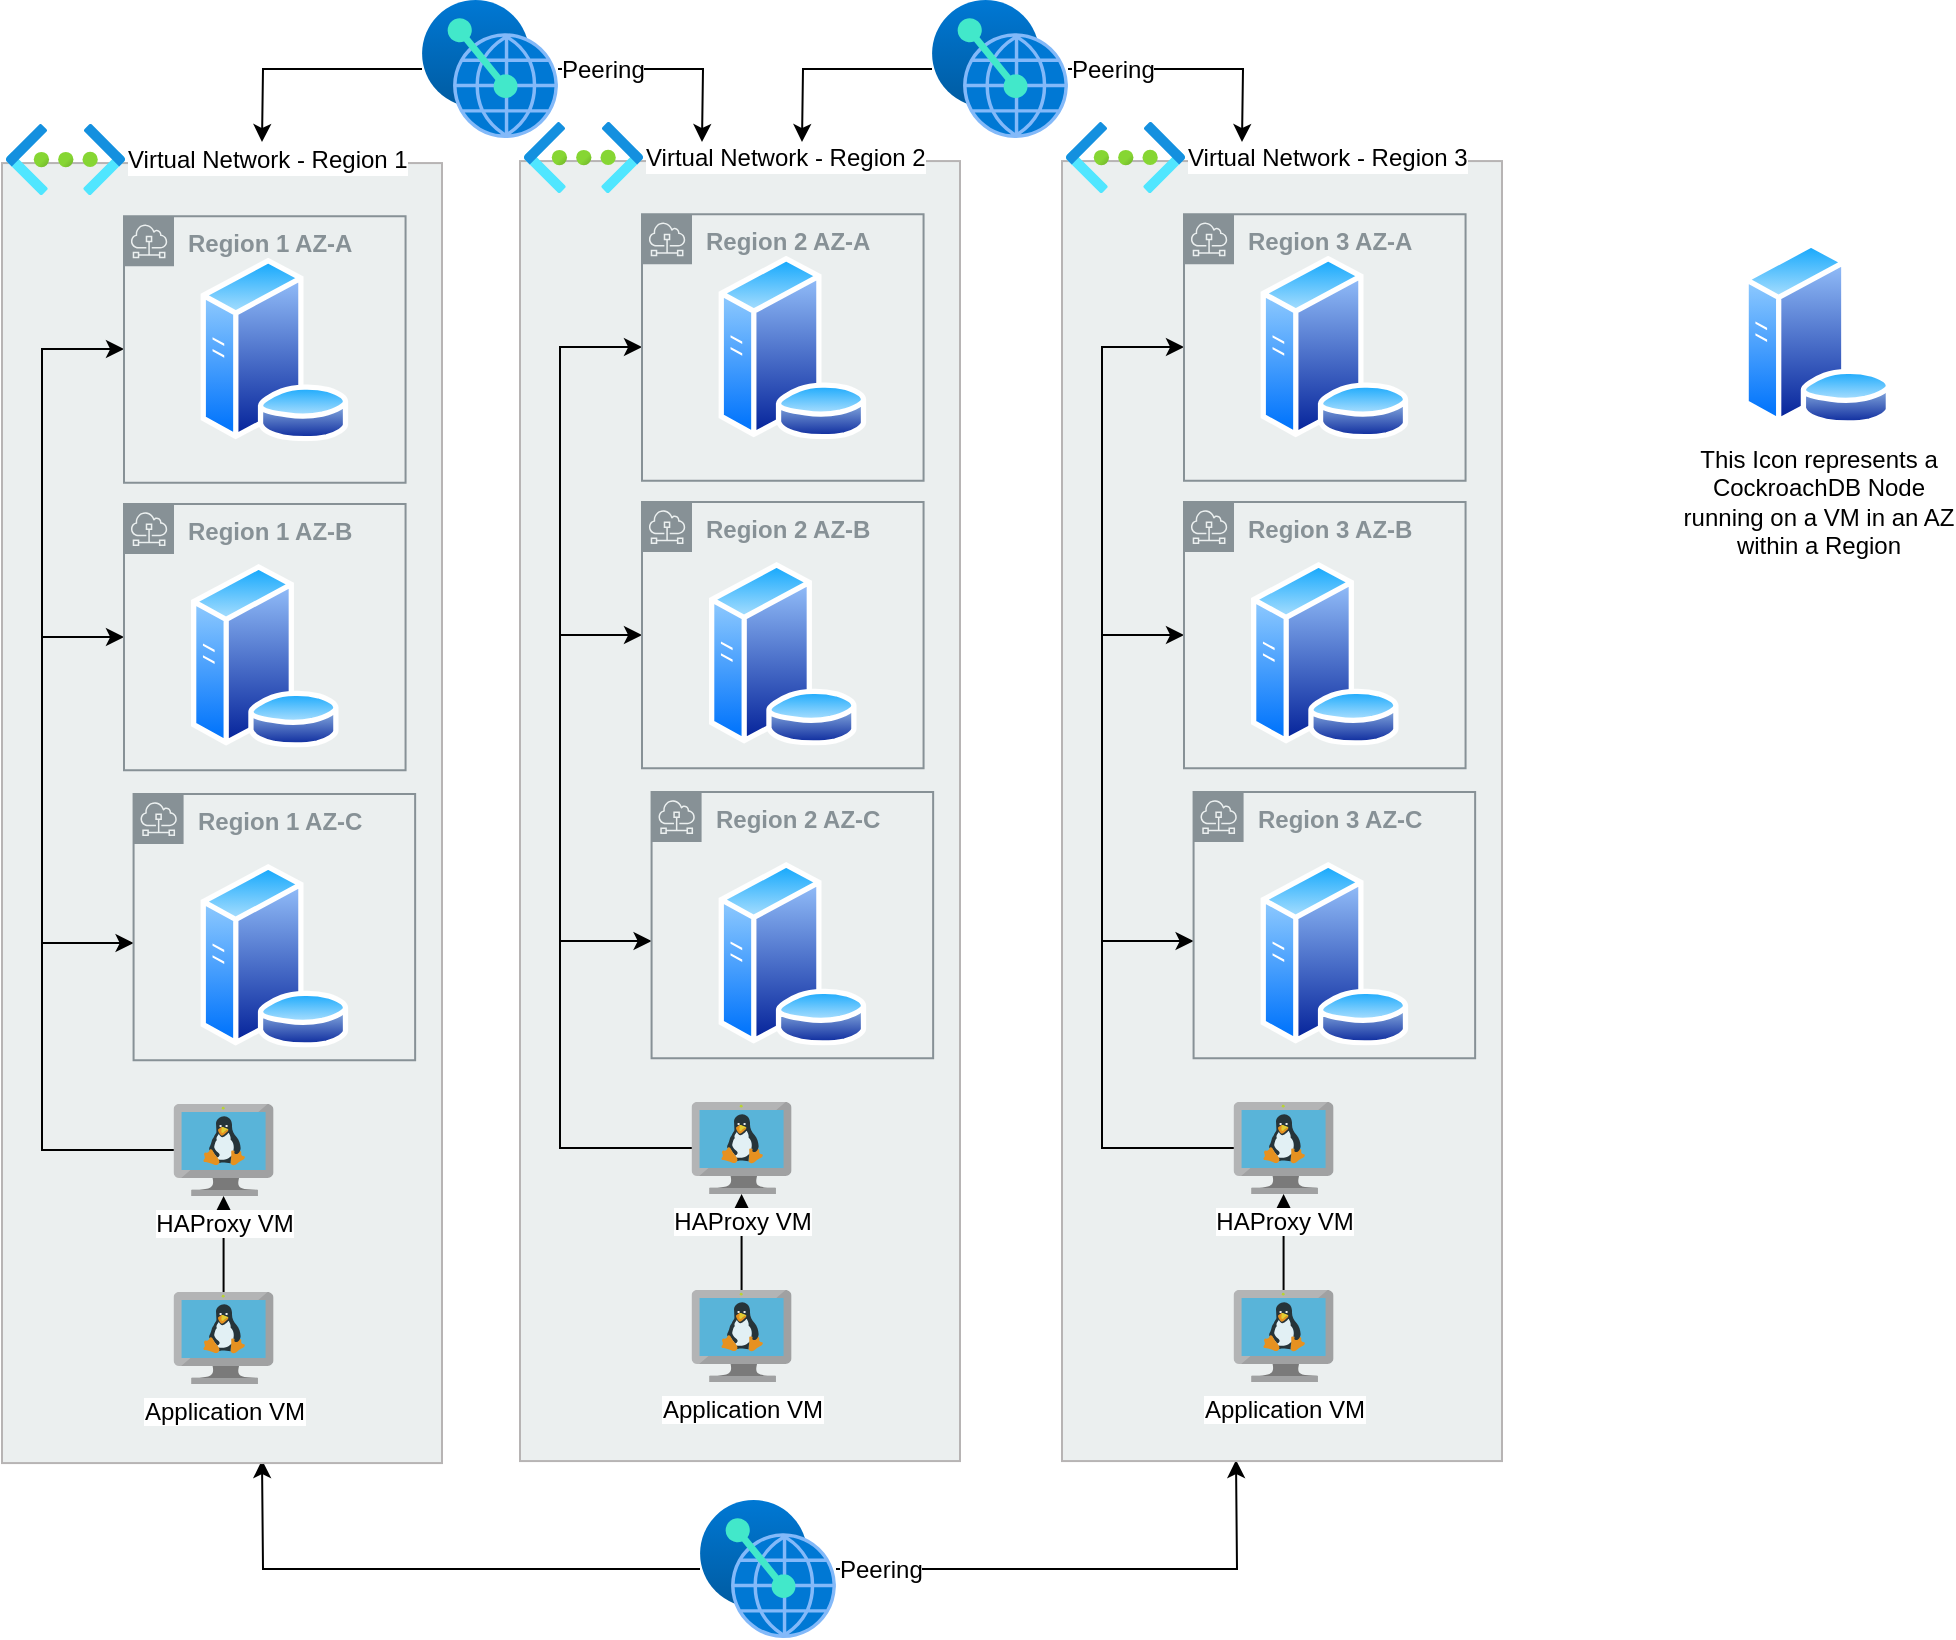 <mxfile version="24.7.17">
  <diagram name="Page-1" id="pdA5Ljhr9JA-EQusjdsi">
    <mxGraphModel dx="1400" dy="741" grid="1" gridSize="10" guides="1" tooltips="1" connect="1" arrows="1" fold="1" page="1" pageScale="1" pageWidth="1100" pageHeight="850" math="0" shadow="0">
      <root>
        <mxCell id="0" />
        <mxCell id="1" parent="0" />
        <mxCell id="9i-m1WFjIOlGrp2yeK7Q-203" style="edgeStyle=orthogonalEdgeStyle;rounded=0;orthogonalLoop=1;jettySize=auto;html=1;" parent="1" source="9i-m1WFjIOlGrp2yeK7Q-62" edge="1">
          <mxGeometry relative="1" as="geometry">
            <mxPoint x="200" y="90" as="targetPoint" />
          </mxGeometry>
        </mxCell>
        <mxCell id="9i-m1WFjIOlGrp2yeK7Q-204" style="edgeStyle=orthogonalEdgeStyle;rounded=0;orthogonalLoop=1;jettySize=auto;html=1;" parent="1" source="9i-m1WFjIOlGrp2yeK7Q-62" edge="1">
          <mxGeometry relative="1" as="geometry">
            <mxPoint x="420" y="90" as="targetPoint" />
          </mxGeometry>
        </mxCell>
        <mxCell id="9i-m1WFjIOlGrp2yeK7Q-62" value="Peering" style="image;aspect=fixed;html=1;points=[];align=left;fontSize=12;image=img/lib/azure2/other/Peering_Service.svg;labelPosition=right;verticalLabelPosition=middle;verticalAlign=middle;" parent="1" vertex="1">
          <mxGeometry x="280" y="19" width="68" height="69" as="geometry" />
        </mxCell>
        <mxCell id="9i-m1WFjIOlGrp2yeK7Q-206" style="edgeStyle=orthogonalEdgeStyle;rounded=0;orthogonalLoop=1;jettySize=auto;html=1;" parent="1" source="9i-m1WFjIOlGrp2yeK7Q-201" edge="1">
          <mxGeometry relative="1" as="geometry">
            <mxPoint x="470" y="90" as="targetPoint" />
          </mxGeometry>
        </mxCell>
        <mxCell id="9i-m1WFjIOlGrp2yeK7Q-207" style="edgeStyle=orthogonalEdgeStyle;rounded=0;orthogonalLoop=1;jettySize=auto;html=1;" parent="1" source="9i-m1WFjIOlGrp2yeK7Q-201" edge="1">
          <mxGeometry relative="1" as="geometry">
            <mxPoint x="690" y="90" as="targetPoint" />
          </mxGeometry>
        </mxCell>
        <mxCell id="9i-m1WFjIOlGrp2yeK7Q-201" value="Peering" style="image;aspect=fixed;html=1;points=[];align=left;fontSize=12;image=img/lib/azure2/other/Peering_Service.svg;labelPosition=right;verticalLabelPosition=middle;verticalAlign=middle;" parent="1" vertex="1">
          <mxGeometry x="535" y="19" width="68" height="69" as="geometry" />
        </mxCell>
        <mxCell id="9i-m1WFjIOlGrp2yeK7Q-209" style="edgeStyle=orthogonalEdgeStyle;rounded=0;orthogonalLoop=1;jettySize=auto;html=1;" parent="1" source="9i-m1WFjIOlGrp2yeK7Q-208" edge="1">
          <mxGeometry relative="1" as="geometry">
            <mxPoint x="200" y="749" as="targetPoint" />
          </mxGeometry>
        </mxCell>
        <mxCell id="9i-m1WFjIOlGrp2yeK7Q-210" style="edgeStyle=orthogonalEdgeStyle;rounded=0;orthogonalLoop=1;jettySize=auto;html=1;entryX=0.5;entryY=1;entryDx=0;entryDy=0;" parent="1" source="9i-m1WFjIOlGrp2yeK7Q-208" edge="1">
          <mxGeometry relative="1" as="geometry">
            <mxPoint x="687" y="749" as="targetPoint" />
          </mxGeometry>
        </mxCell>
        <mxCell id="9i-m1WFjIOlGrp2yeK7Q-208" value="Peering" style="image;aspect=fixed;html=1;points=[];align=left;fontSize=12;image=img/lib/azure2/other/Peering_Service.svg;labelPosition=right;verticalLabelPosition=middle;verticalAlign=middle;" parent="1" vertex="1">
          <mxGeometry x="419" y="769" width="68" height="69" as="geometry" />
        </mxCell>
        <mxCell id="HLaMFu7aLLzHaWE84jWI-47" value="" style="group" connectable="0" vertex="1" parent="1">
          <mxGeometry x="70.002" y="100.533" width="220.902" height="650" as="geometry" />
        </mxCell>
        <mxCell id="HLaMFu7aLLzHaWE84jWI-48" value="" style="rounded=0;whiteSpace=wrap;html=1;strokeColor=#b7b4b4;fillColor=#ebefef;" vertex="1" parent="HLaMFu7aLLzHaWE84jWI-47">
          <mxGeometry width="220" height="650" as="geometry" />
        </mxCell>
        <mxCell id="HLaMFu7aLLzHaWE84jWI-67" style="edgeStyle=orthogonalEdgeStyle;rounded=0;orthogonalLoop=1;jettySize=auto;html=1;" edge="1" parent="HLaMFu7aLLzHaWE84jWI-47" source="HLaMFu7aLLzHaWE84jWI-56" target="HLaMFu7aLLzHaWE84jWI-57">
          <mxGeometry relative="1" as="geometry" />
        </mxCell>
        <mxCell id="HLaMFu7aLLzHaWE84jWI-56" value="Application VM" style="image;sketch=0;aspect=fixed;html=1;points=[];align=center;fontSize=12;image=img/lib/mscae/VM_Linux.svg;" vertex="1" parent="HLaMFu7aLLzHaWE84jWI-47">
          <mxGeometry x="85.788" y="564.467" width="50" height="46" as="geometry" />
        </mxCell>
        <mxCell id="HLaMFu7aLLzHaWE84jWI-64" style="edgeStyle=orthogonalEdgeStyle;rounded=0;orthogonalLoop=1;jettySize=auto;html=1;" edge="1" parent="HLaMFu7aLLzHaWE84jWI-47" source="HLaMFu7aLLzHaWE84jWI-57" target="HLaMFu7aLLzHaWE84jWI-50">
          <mxGeometry relative="1" as="geometry">
            <Array as="points">
              <mxPoint x="20" y="493" />
              <mxPoint x="20" y="93" />
            </Array>
          </mxGeometry>
        </mxCell>
        <mxCell id="HLaMFu7aLLzHaWE84jWI-65" style="edgeStyle=orthogonalEdgeStyle;rounded=0;orthogonalLoop=1;jettySize=auto;html=1;" edge="1" parent="HLaMFu7aLLzHaWE84jWI-47" source="HLaMFu7aLLzHaWE84jWI-57" target="HLaMFu7aLLzHaWE84jWI-60">
          <mxGeometry relative="1" as="geometry">
            <Array as="points">
              <mxPoint x="20" y="493" />
              <mxPoint x="20" y="237" />
            </Array>
          </mxGeometry>
        </mxCell>
        <mxCell id="HLaMFu7aLLzHaWE84jWI-66" style="edgeStyle=orthogonalEdgeStyle;rounded=0;orthogonalLoop=1;jettySize=auto;html=1;" edge="1" parent="HLaMFu7aLLzHaWE84jWI-47" source="HLaMFu7aLLzHaWE84jWI-57" target="HLaMFu7aLLzHaWE84jWI-62">
          <mxGeometry relative="1" as="geometry">
            <Array as="points">
              <mxPoint x="20" y="493" />
              <mxPoint x="20" y="390" />
            </Array>
          </mxGeometry>
        </mxCell>
        <mxCell id="HLaMFu7aLLzHaWE84jWI-57" value="HAProxy VM" style="image;sketch=0;aspect=fixed;html=1;points=[];align=center;fontSize=12;image=img/lib/mscae/VM_Linux.svg;" vertex="1" parent="HLaMFu7aLLzHaWE84jWI-47">
          <mxGeometry x="85.788" y="470.467" width="50" height="46" as="geometry" />
        </mxCell>
        <mxCell id="HLaMFu7aLLzHaWE84jWI-50" value="&lt;b&gt;Region 1 AZ-A&lt;/b&gt;" style="sketch=0;outlineConnect=0;gradientColor=none;html=1;whiteSpace=wrap;fontSize=12;fontStyle=0;shape=mxgraph.aws4.group;grIcon=mxgraph.aws4.group_subnet;strokeColor=#879196;fillColor=none;verticalAlign=top;align=left;spacingLeft=30;fontColor=#879196;dashed=0;" vertex="1" parent="HLaMFu7aLLzHaWE84jWI-47">
          <mxGeometry x="61" y="26.64" width="140.78" height="133.18" as="geometry" />
        </mxCell>
        <mxCell id="HLaMFu7aLLzHaWE84jWI-60" value="&lt;b&gt;Region 1 AZ-B&lt;/b&gt;" style="sketch=0;outlineConnect=0;gradientColor=none;html=1;whiteSpace=wrap;fontSize=12;fontStyle=0;shape=mxgraph.aws4.group;grIcon=mxgraph.aws4.group_subnet;strokeColor=#879196;fillColor=none;verticalAlign=top;align=left;spacingLeft=30;fontColor=#879196;dashed=0;" vertex="1" parent="HLaMFu7aLLzHaWE84jWI-47">
          <mxGeometry x="61" y="170.47" width="140.78" height="133.18" as="geometry" />
        </mxCell>
        <mxCell id="HLaMFu7aLLzHaWE84jWI-62" value="&lt;b&gt;Region 1 AZ-C&lt;/b&gt;" style="sketch=0;outlineConnect=0;gradientColor=none;html=1;whiteSpace=wrap;fontSize=12;fontStyle=0;shape=mxgraph.aws4.group;grIcon=mxgraph.aws4.group_subnet;strokeColor=#879196;fillColor=none;verticalAlign=top;align=left;spacingLeft=30;fontColor=#879196;dashed=0;" vertex="1" parent="HLaMFu7aLLzHaWE84jWI-47">
          <mxGeometry x="65.79" y="315.47" width="140.78" height="133.18" as="geometry" />
        </mxCell>
        <mxCell id="HLaMFu7aLLzHaWE84jWI-69" value="" style="image;aspect=fixed;perimeter=ellipsePerimeter;html=1;align=center;shadow=0;dashed=0;spacingTop=3;image=img/lib/active_directory/database_server.svg;" vertex="1" parent="HLaMFu7aLLzHaWE84jWI-47">
          <mxGeometry x="98.56" y="47.34" width="75.25" height="91.77" as="geometry" />
        </mxCell>
        <mxCell id="HLaMFu7aLLzHaWE84jWI-71" value="" style="image;aspect=fixed;perimeter=ellipsePerimeter;html=1;align=center;shadow=0;dashed=0;spacingTop=3;image=img/lib/active_directory/database_server.svg;" vertex="1" parent="HLaMFu7aLLzHaWE84jWI-47">
          <mxGeometry x="93.76" y="200.47" width="75.25" height="91.77" as="geometry" />
        </mxCell>
        <mxCell id="HLaMFu7aLLzHaWE84jWI-72" value="" style="image;aspect=fixed;perimeter=ellipsePerimeter;html=1;align=center;shadow=0;dashed=0;spacingTop=3;image=img/lib/active_directory/database_server.svg;" vertex="1" parent="HLaMFu7aLLzHaWE84jWI-47">
          <mxGeometry x="98.56" y="350.47" width="75.25" height="91.77" as="geometry" />
        </mxCell>
        <mxCell id="HLaMFu7aLLzHaWE84jWI-58" value="Virtual Network - Region 1" style="image;aspect=fixed;html=1;points=[];align=left;fontSize=12;image=img/lib/azure2/networking/Virtual_Networks.svg;labelPosition=right;verticalLabelPosition=middle;verticalAlign=middle;" vertex="1" parent="1">
          <mxGeometry x="72.01" y="81" width="59.486" height="35.514" as="geometry" />
        </mxCell>
        <mxCell id="HLaMFu7aLLzHaWE84jWI-74" value="" style="group" connectable="0" vertex="1" parent="1">
          <mxGeometry x="329.002" y="99.533" width="220.902" height="650" as="geometry" />
        </mxCell>
        <mxCell id="HLaMFu7aLLzHaWE84jWI-75" value="" style="rounded=0;whiteSpace=wrap;html=1;strokeColor=#b7b4b4;fillColor=#ebefef;" vertex="1" parent="HLaMFu7aLLzHaWE84jWI-74">
          <mxGeometry width="220" height="650" as="geometry" />
        </mxCell>
        <mxCell id="HLaMFu7aLLzHaWE84jWI-76" style="edgeStyle=orthogonalEdgeStyle;rounded=0;orthogonalLoop=1;jettySize=auto;html=1;" edge="1" parent="HLaMFu7aLLzHaWE84jWI-74" source="HLaMFu7aLLzHaWE84jWI-77" target="HLaMFu7aLLzHaWE84jWI-81">
          <mxGeometry relative="1" as="geometry" />
        </mxCell>
        <mxCell id="HLaMFu7aLLzHaWE84jWI-77" value="Application VM" style="image;sketch=0;aspect=fixed;html=1;points=[];align=center;fontSize=12;image=img/lib/mscae/VM_Linux.svg;" vertex="1" parent="HLaMFu7aLLzHaWE84jWI-74">
          <mxGeometry x="85.788" y="564.467" width="50" height="46" as="geometry" />
        </mxCell>
        <mxCell id="HLaMFu7aLLzHaWE84jWI-78" style="edgeStyle=orthogonalEdgeStyle;rounded=0;orthogonalLoop=1;jettySize=auto;html=1;" edge="1" parent="HLaMFu7aLLzHaWE84jWI-74" source="HLaMFu7aLLzHaWE84jWI-81" target="HLaMFu7aLLzHaWE84jWI-82">
          <mxGeometry relative="1" as="geometry">
            <Array as="points">
              <mxPoint x="20" y="493" />
              <mxPoint x="20" y="93" />
            </Array>
          </mxGeometry>
        </mxCell>
        <mxCell id="HLaMFu7aLLzHaWE84jWI-79" style="edgeStyle=orthogonalEdgeStyle;rounded=0;orthogonalLoop=1;jettySize=auto;html=1;" edge="1" parent="HLaMFu7aLLzHaWE84jWI-74" source="HLaMFu7aLLzHaWE84jWI-81" target="HLaMFu7aLLzHaWE84jWI-83">
          <mxGeometry relative="1" as="geometry">
            <Array as="points">
              <mxPoint x="20" y="493" />
              <mxPoint x="20" y="237" />
            </Array>
          </mxGeometry>
        </mxCell>
        <mxCell id="HLaMFu7aLLzHaWE84jWI-80" style="edgeStyle=orthogonalEdgeStyle;rounded=0;orthogonalLoop=1;jettySize=auto;html=1;" edge="1" parent="HLaMFu7aLLzHaWE84jWI-74" source="HLaMFu7aLLzHaWE84jWI-81" target="HLaMFu7aLLzHaWE84jWI-84">
          <mxGeometry relative="1" as="geometry">
            <Array as="points">
              <mxPoint x="20" y="493" />
              <mxPoint x="20" y="390" />
            </Array>
          </mxGeometry>
        </mxCell>
        <mxCell id="HLaMFu7aLLzHaWE84jWI-81" value="HAProxy VM" style="image;sketch=0;aspect=fixed;html=1;points=[];align=center;fontSize=12;image=img/lib/mscae/VM_Linux.svg;" vertex="1" parent="HLaMFu7aLLzHaWE84jWI-74">
          <mxGeometry x="85.788" y="470.467" width="50" height="46" as="geometry" />
        </mxCell>
        <mxCell id="HLaMFu7aLLzHaWE84jWI-82" value="&lt;b&gt;Region 2 AZ-A&lt;/b&gt;" style="sketch=0;outlineConnect=0;gradientColor=none;html=1;whiteSpace=wrap;fontSize=12;fontStyle=0;shape=mxgraph.aws4.group;grIcon=mxgraph.aws4.group_subnet;strokeColor=#879196;fillColor=none;verticalAlign=top;align=left;spacingLeft=30;fontColor=#879196;dashed=0;" vertex="1" parent="HLaMFu7aLLzHaWE84jWI-74">
          <mxGeometry x="61" y="26.64" width="140.78" height="133.18" as="geometry" />
        </mxCell>
        <mxCell id="HLaMFu7aLLzHaWE84jWI-83" value="&lt;b&gt;Region 2 AZ-B&lt;/b&gt;" style="sketch=0;outlineConnect=0;gradientColor=none;html=1;whiteSpace=wrap;fontSize=12;fontStyle=0;shape=mxgraph.aws4.group;grIcon=mxgraph.aws4.group_subnet;strokeColor=#879196;fillColor=none;verticalAlign=top;align=left;spacingLeft=30;fontColor=#879196;dashed=0;" vertex="1" parent="HLaMFu7aLLzHaWE84jWI-74">
          <mxGeometry x="61" y="170.47" width="140.78" height="133.18" as="geometry" />
        </mxCell>
        <mxCell id="HLaMFu7aLLzHaWE84jWI-84" value="&lt;b&gt;Region 2 AZ-C&lt;/b&gt;" style="sketch=0;outlineConnect=0;gradientColor=none;html=1;whiteSpace=wrap;fontSize=12;fontStyle=0;shape=mxgraph.aws4.group;grIcon=mxgraph.aws4.group_subnet;strokeColor=#879196;fillColor=none;verticalAlign=top;align=left;spacingLeft=30;fontColor=#879196;dashed=0;" vertex="1" parent="HLaMFu7aLLzHaWE84jWI-74">
          <mxGeometry x="65.79" y="315.47" width="140.78" height="133.18" as="geometry" />
        </mxCell>
        <mxCell id="HLaMFu7aLLzHaWE84jWI-85" value="" style="image;aspect=fixed;perimeter=ellipsePerimeter;html=1;align=center;shadow=0;dashed=0;spacingTop=3;image=img/lib/active_directory/database_server.svg;" vertex="1" parent="HLaMFu7aLLzHaWE84jWI-74">
          <mxGeometry x="98.56" y="47.34" width="75.25" height="91.77" as="geometry" />
        </mxCell>
        <mxCell id="HLaMFu7aLLzHaWE84jWI-86" value="" style="image;aspect=fixed;perimeter=ellipsePerimeter;html=1;align=center;shadow=0;dashed=0;spacingTop=3;image=img/lib/active_directory/database_server.svg;" vertex="1" parent="HLaMFu7aLLzHaWE84jWI-74">
          <mxGeometry x="93.76" y="200.47" width="75.25" height="91.77" as="geometry" />
        </mxCell>
        <mxCell id="HLaMFu7aLLzHaWE84jWI-87" value="" style="image;aspect=fixed;perimeter=ellipsePerimeter;html=1;align=center;shadow=0;dashed=0;spacingTop=3;image=img/lib/active_directory/database_server.svg;" vertex="1" parent="HLaMFu7aLLzHaWE84jWI-74">
          <mxGeometry x="98.56" y="350.47" width="75.25" height="91.77" as="geometry" />
        </mxCell>
        <mxCell id="HLaMFu7aLLzHaWE84jWI-88" value="Virtual Network - Region 2" style="image;aspect=fixed;html=1;points=[];align=left;fontSize=12;image=img/lib/azure2/networking/Virtual_Networks.svg;labelPosition=right;verticalLabelPosition=middle;verticalAlign=middle;" vertex="1" parent="1">
          <mxGeometry x="331.01" y="80" width="59.486" height="35.514" as="geometry" />
        </mxCell>
        <mxCell id="HLaMFu7aLLzHaWE84jWI-89" value="" style="group" connectable="0" vertex="1" parent="1">
          <mxGeometry x="600.002" y="99.533" width="220.902" height="650" as="geometry" />
        </mxCell>
        <mxCell id="HLaMFu7aLLzHaWE84jWI-90" value="" style="rounded=0;whiteSpace=wrap;html=1;strokeColor=#b7b4b4;fillColor=#ebefef;" vertex="1" parent="HLaMFu7aLLzHaWE84jWI-89">
          <mxGeometry width="220" height="650" as="geometry" />
        </mxCell>
        <mxCell id="HLaMFu7aLLzHaWE84jWI-91" style="edgeStyle=orthogonalEdgeStyle;rounded=0;orthogonalLoop=1;jettySize=auto;html=1;" edge="1" parent="HLaMFu7aLLzHaWE84jWI-89" source="HLaMFu7aLLzHaWE84jWI-92" target="HLaMFu7aLLzHaWE84jWI-96">
          <mxGeometry relative="1" as="geometry" />
        </mxCell>
        <mxCell id="HLaMFu7aLLzHaWE84jWI-92" value="Application VM" style="image;sketch=0;aspect=fixed;html=1;points=[];align=center;fontSize=12;image=img/lib/mscae/VM_Linux.svg;" vertex="1" parent="HLaMFu7aLLzHaWE84jWI-89">
          <mxGeometry x="85.788" y="564.467" width="50" height="46" as="geometry" />
        </mxCell>
        <mxCell id="HLaMFu7aLLzHaWE84jWI-93" style="edgeStyle=orthogonalEdgeStyle;rounded=0;orthogonalLoop=1;jettySize=auto;html=1;" edge="1" parent="HLaMFu7aLLzHaWE84jWI-89" source="HLaMFu7aLLzHaWE84jWI-96" target="HLaMFu7aLLzHaWE84jWI-97">
          <mxGeometry relative="1" as="geometry">
            <Array as="points">
              <mxPoint x="20" y="493" />
              <mxPoint x="20" y="93" />
            </Array>
          </mxGeometry>
        </mxCell>
        <mxCell id="HLaMFu7aLLzHaWE84jWI-94" style="edgeStyle=orthogonalEdgeStyle;rounded=0;orthogonalLoop=1;jettySize=auto;html=1;" edge="1" parent="HLaMFu7aLLzHaWE84jWI-89" source="HLaMFu7aLLzHaWE84jWI-96" target="HLaMFu7aLLzHaWE84jWI-98">
          <mxGeometry relative="1" as="geometry">
            <Array as="points">
              <mxPoint x="20" y="493" />
              <mxPoint x="20" y="237" />
            </Array>
          </mxGeometry>
        </mxCell>
        <mxCell id="HLaMFu7aLLzHaWE84jWI-95" style="edgeStyle=orthogonalEdgeStyle;rounded=0;orthogonalLoop=1;jettySize=auto;html=1;" edge="1" parent="HLaMFu7aLLzHaWE84jWI-89" source="HLaMFu7aLLzHaWE84jWI-96" target="HLaMFu7aLLzHaWE84jWI-99">
          <mxGeometry relative="1" as="geometry">
            <Array as="points">
              <mxPoint x="20" y="493" />
              <mxPoint x="20" y="390" />
            </Array>
          </mxGeometry>
        </mxCell>
        <mxCell id="HLaMFu7aLLzHaWE84jWI-96" value="HAProxy VM" style="image;sketch=0;aspect=fixed;html=1;points=[];align=center;fontSize=12;image=img/lib/mscae/VM_Linux.svg;" vertex="1" parent="HLaMFu7aLLzHaWE84jWI-89">
          <mxGeometry x="85.788" y="470.467" width="50" height="46" as="geometry" />
        </mxCell>
        <mxCell id="HLaMFu7aLLzHaWE84jWI-97" value="&lt;b&gt;Region 3 AZ-A&lt;/b&gt;" style="sketch=0;outlineConnect=0;gradientColor=none;html=1;whiteSpace=wrap;fontSize=12;fontStyle=0;shape=mxgraph.aws4.group;grIcon=mxgraph.aws4.group_subnet;strokeColor=#879196;fillColor=none;verticalAlign=top;align=left;spacingLeft=30;fontColor=#879196;dashed=0;" vertex="1" parent="HLaMFu7aLLzHaWE84jWI-89">
          <mxGeometry x="61" y="26.64" width="140.78" height="133.18" as="geometry" />
        </mxCell>
        <mxCell id="HLaMFu7aLLzHaWE84jWI-98" value="&lt;b&gt;Region 3 AZ-B&lt;/b&gt;" style="sketch=0;outlineConnect=0;gradientColor=none;html=1;whiteSpace=wrap;fontSize=12;fontStyle=0;shape=mxgraph.aws4.group;grIcon=mxgraph.aws4.group_subnet;strokeColor=#879196;fillColor=none;verticalAlign=top;align=left;spacingLeft=30;fontColor=#879196;dashed=0;" vertex="1" parent="HLaMFu7aLLzHaWE84jWI-89">
          <mxGeometry x="61" y="170.47" width="140.78" height="133.18" as="geometry" />
        </mxCell>
        <mxCell id="HLaMFu7aLLzHaWE84jWI-99" value="&lt;b&gt;Region 3 AZ-C&lt;/b&gt;" style="sketch=0;outlineConnect=0;gradientColor=none;html=1;whiteSpace=wrap;fontSize=12;fontStyle=0;shape=mxgraph.aws4.group;grIcon=mxgraph.aws4.group_subnet;strokeColor=#879196;fillColor=none;verticalAlign=top;align=left;spacingLeft=30;fontColor=#879196;dashed=0;" vertex="1" parent="HLaMFu7aLLzHaWE84jWI-89">
          <mxGeometry x="65.79" y="315.47" width="140.78" height="133.18" as="geometry" />
        </mxCell>
        <mxCell id="HLaMFu7aLLzHaWE84jWI-100" value="" style="image;aspect=fixed;perimeter=ellipsePerimeter;html=1;align=center;shadow=0;dashed=0;spacingTop=3;image=img/lib/active_directory/database_server.svg;" vertex="1" parent="HLaMFu7aLLzHaWE84jWI-89">
          <mxGeometry x="98.56" y="47.34" width="75.25" height="91.77" as="geometry" />
        </mxCell>
        <mxCell id="HLaMFu7aLLzHaWE84jWI-101" value="" style="image;aspect=fixed;perimeter=ellipsePerimeter;html=1;align=center;shadow=0;dashed=0;spacingTop=3;image=img/lib/active_directory/database_server.svg;" vertex="1" parent="HLaMFu7aLLzHaWE84jWI-89">
          <mxGeometry x="93.76" y="200.47" width="75.25" height="91.77" as="geometry" />
        </mxCell>
        <mxCell id="HLaMFu7aLLzHaWE84jWI-102" value="" style="image;aspect=fixed;perimeter=ellipsePerimeter;html=1;align=center;shadow=0;dashed=0;spacingTop=3;image=img/lib/active_directory/database_server.svg;" vertex="1" parent="HLaMFu7aLLzHaWE84jWI-89">
          <mxGeometry x="98.56" y="350.47" width="75.25" height="91.77" as="geometry" />
        </mxCell>
        <mxCell id="HLaMFu7aLLzHaWE84jWI-103" value="Virtual Network - Region 3" style="image;aspect=fixed;html=1;points=[];align=left;fontSize=12;image=img/lib/azure2/networking/Virtual_Networks.svg;labelPosition=right;verticalLabelPosition=middle;verticalAlign=middle;" vertex="1" parent="1">
          <mxGeometry x="602.01" y="80" width="59.486" height="35.514" as="geometry" />
        </mxCell>
        <mxCell id="HLaMFu7aLLzHaWE84jWI-104" value="This Icon represents a&lt;div&gt;CockroachDB Node&lt;/div&gt;&lt;div&gt;running on a VM in an AZ&lt;/div&gt;&lt;div&gt;within a Region&lt;/div&gt;" style="image;aspect=fixed;perimeter=ellipsePerimeter;html=1;align=center;shadow=0;dashed=0;spacingTop=3;image=img/lib/active_directory/database_server.svg;" vertex="1" parent="1">
          <mxGeometry x="940.002" y="140.003" width="75.25" height="91.77" as="geometry" />
        </mxCell>
      </root>
    </mxGraphModel>
  </diagram>
</mxfile>

